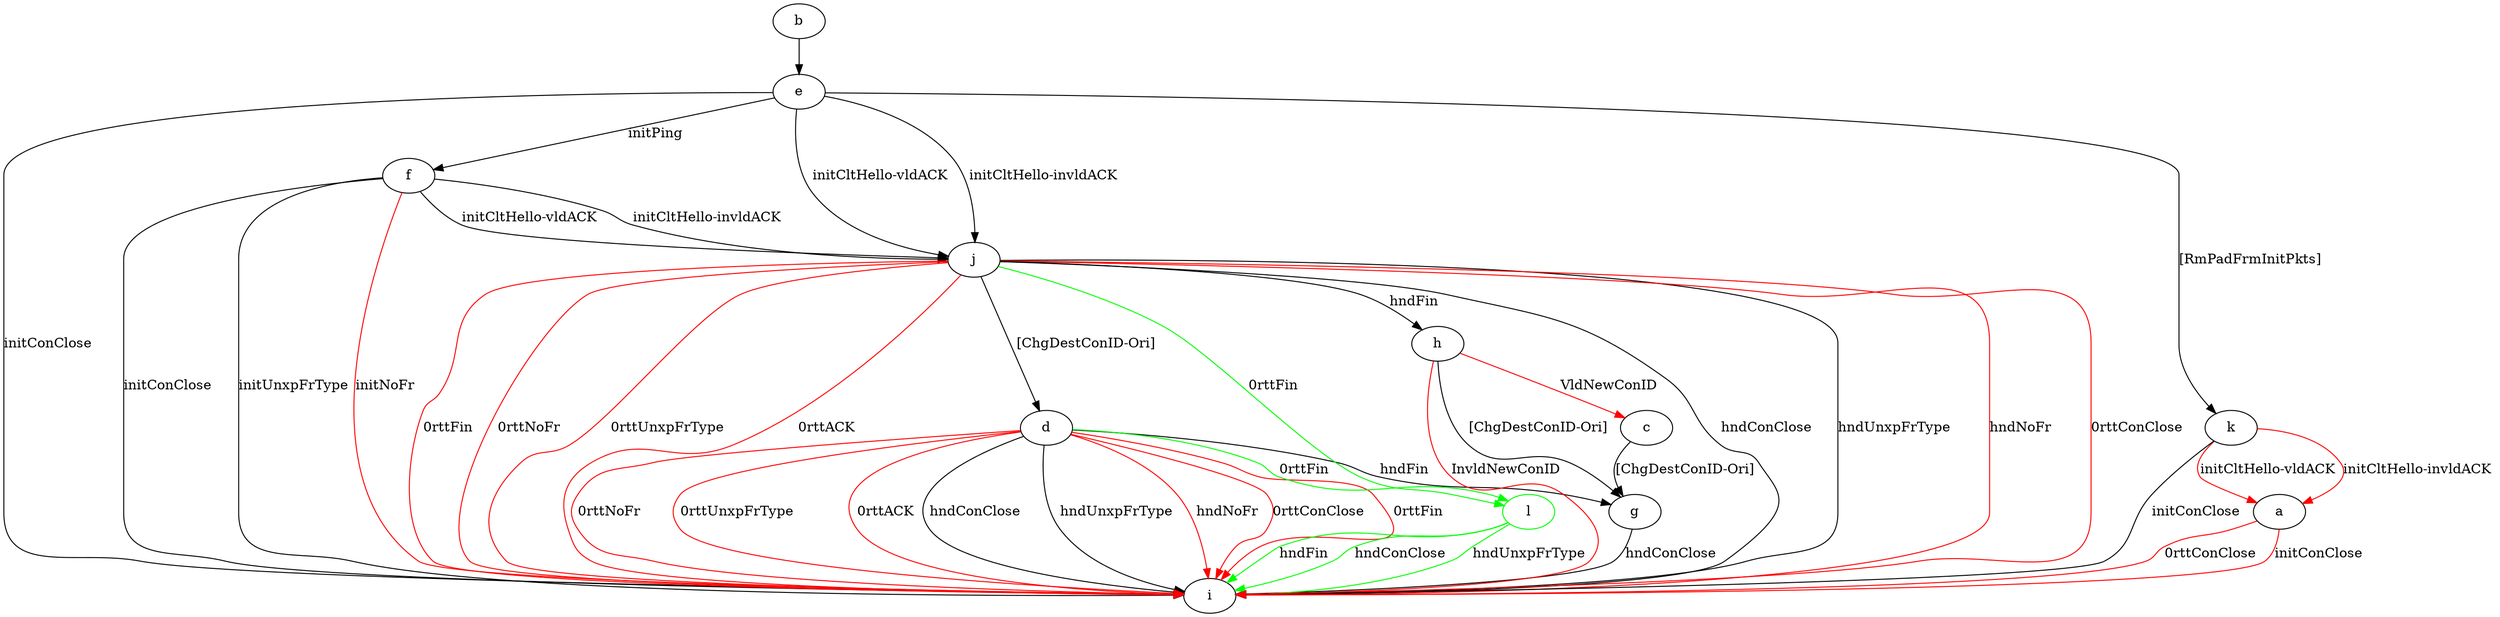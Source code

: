 digraph "" {
	a -> i	[key=0,
		color=red,
		label="initConClose "];
	a -> i	[key=1,
		color=red,
		label="0rttConClose "];
	b -> e	[key=0];
	c -> g	[key=0,
		label="[ChgDestConID-Ori] "];
	d -> g	[key=0,
		label="hndFin "];
	d -> i	[key=0,
		label="hndConClose "];
	d -> i	[key=1,
		label="hndUnxpFrType "];
	d -> i	[key=2,
		color=red,
		label="hndNoFr "];
	d -> i	[key=3,
		color=red,
		label="0rttConClose "];
	d -> i	[key=4,
		color=red,
		label="0rttFin "];
	d -> i	[key=5,
		color=red,
		label="0rttNoFr "];
	d -> i	[key=6,
		color=red,
		label="0rttUnxpFrType "];
	d -> i	[key=7,
		color=red,
		label="0rttACK "];
	l	[color=green];
	d -> l	[key=0,
		color=green,
		label="0rttFin "];
	e -> f	[key=0,
		label="initPing "];
	e -> i	[key=0,
		label="initConClose "];
	e -> j	[key=0,
		label="initCltHello-vldACK "];
	e -> j	[key=1,
		label="initCltHello-invldACK "];
	e -> k	[key=0,
		label="[RmPadFrmInitPkts] "];
	f -> i	[key=0,
		label="initConClose "];
	f -> i	[key=1,
		label="initUnxpFrType "];
	f -> i	[key=2,
		color=red,
		label="initNoFr "];
	f -> j	[key=0,
		label="initCltHello-vldACK "];
	f -> j	[key=1,
		label="initCltHello-invldACK "];
	g -> i	[key=0,
		label="hndConClose "];
	h -> c	[key=0,
		color=red,
		label="VldNewConID "];
	h -> g	[key=0,
		label="[ChgDestConID-Ori] "];
	h -> i	[key=0,
		color=red,
		label="InvldNewConID "];
	j -> d	[key=0,
		label="[ChgDestConID-Ori] "];
	j -> h	[key=0,
		label="hndFin "];
	j -> i	[key=0,
		label="hndConClose "];
	j -> i	[key=1,
		label="hndUnxpFrType "];
	j -> i	[key=2,
		color=red,
		label="hndNoFr "];
	j -> i	[key=3,
		color=red,
		label="0rttConClose "];
	j -> i	[key=4,
		color=red,
		label="0rttFin "];
	j -> i	[key=5,
		color=red,
		label="0rttNoFr "];
	j -> i	[key=6,
		color=red,
		label="0rttUnxpFrType "];
	j -> i	[key=7,
		color=red,
		label="0rttACK "];
	j -> l	[key=0,
		color=green,
		label="0rttFin "];
	k -> a	[key=0,
		color=red,
		label="initCltHello-vldACK "];
	k -> a	[key=1,
		color=red,
		label="initCltHello-invldACK "];
	k -> i	[key=0,
		label="initConClose "];
	l -> i	[key=0,
		color=green,
		label="hndFin "];
	l -> i	[key=1,
		color=green,
		label="hndConClose "];
	l -> i	[key=2,
		color=green,
		label="hndUnxpFrType "];
}
